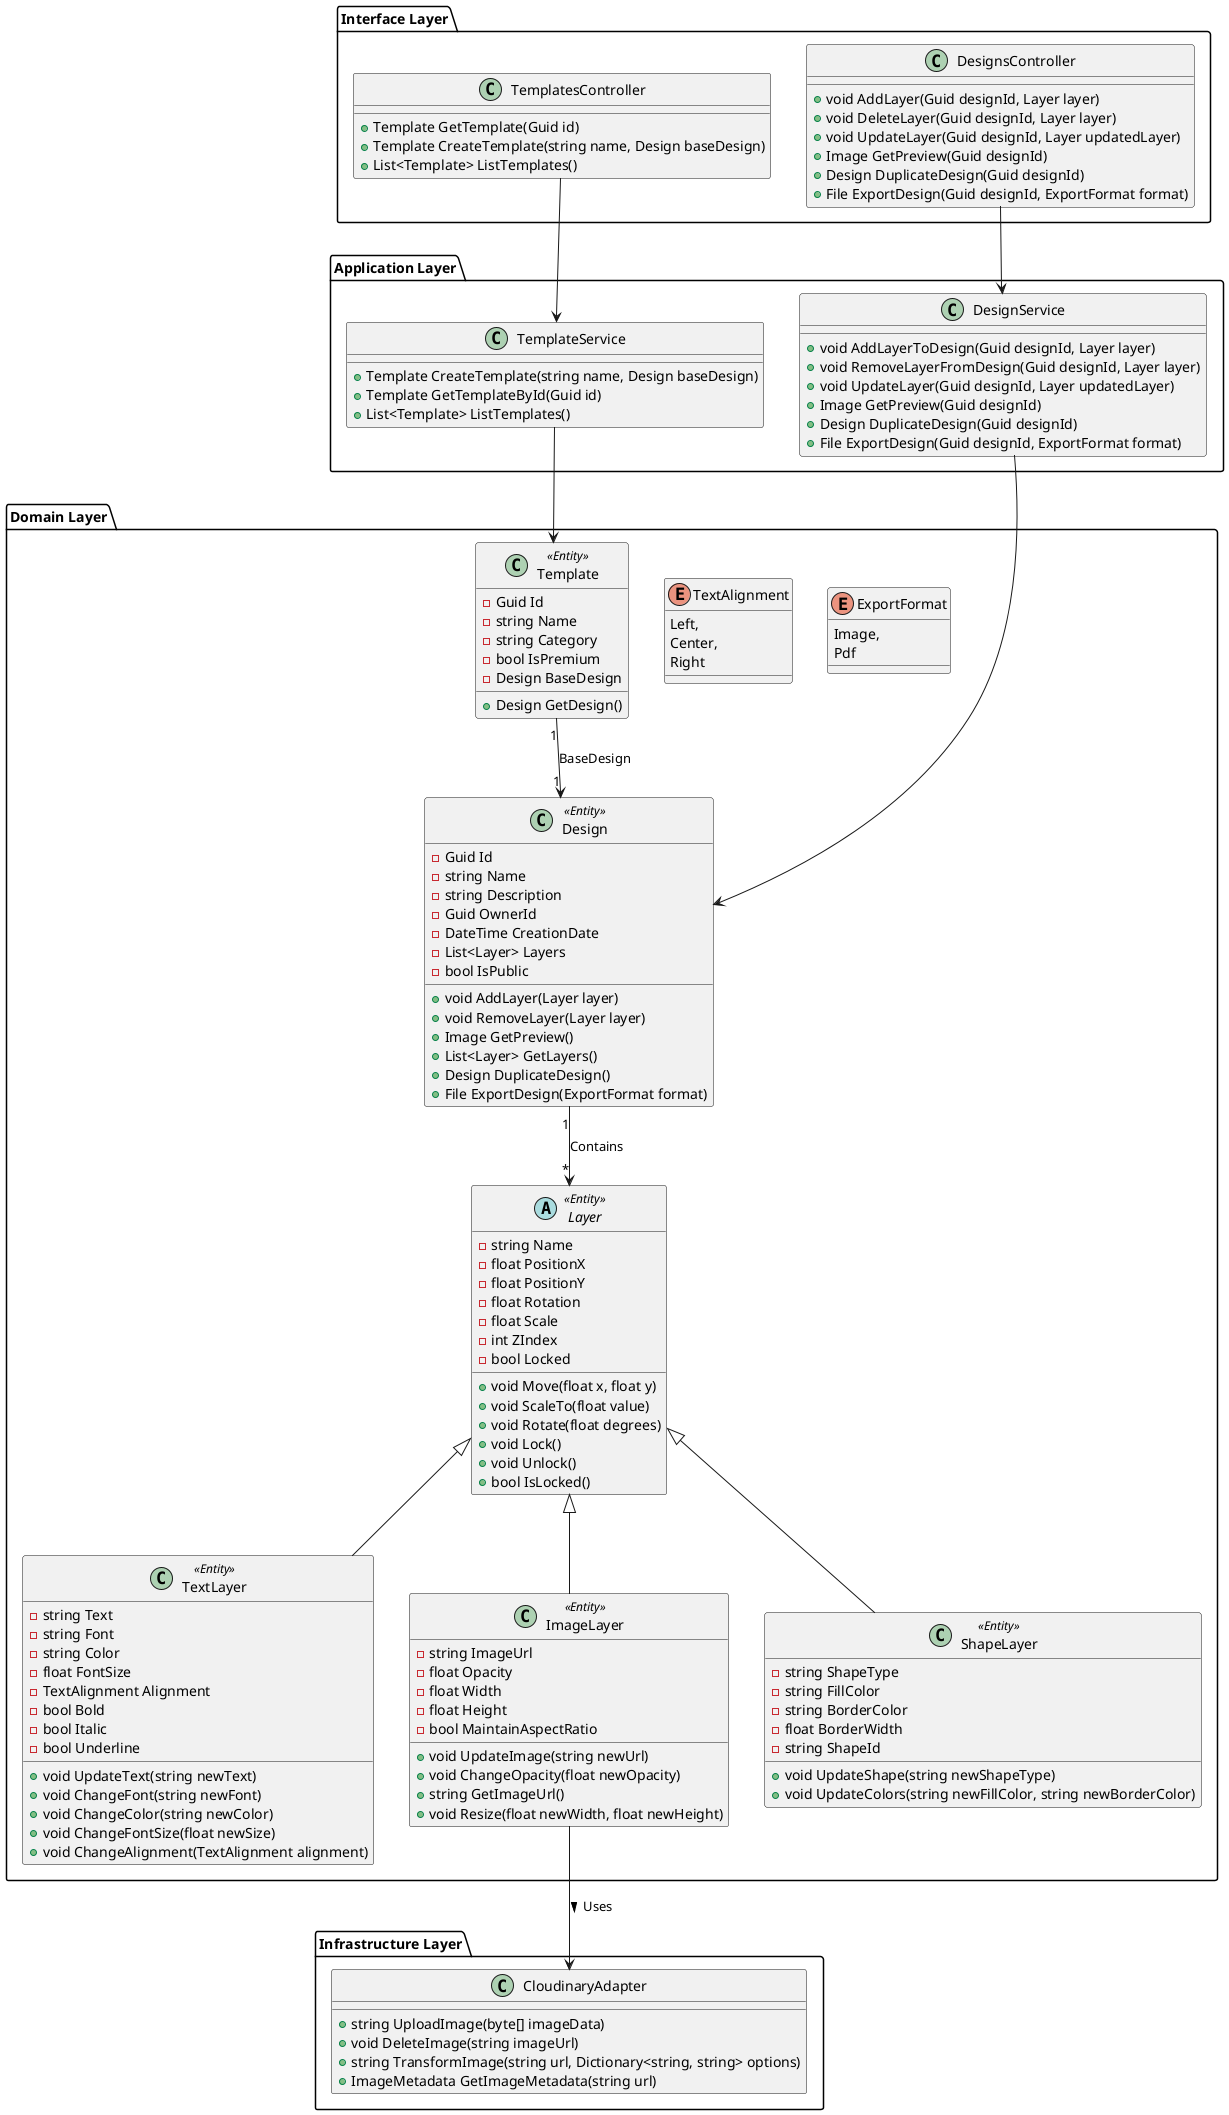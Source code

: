 @startuml
' =============================
' DOMAIN LAYER
' =============================
package "Domain Layer" {

  enum ExportFormat {
    Image,
    Pdf
  }

  enum TextAlignment {
    Left,
    Center,
    Right
  }

  class Design <<Entity>> {
    - Guid Id
    - string Name
    - string Description
    - Guid OwnerId
    - DateTime CreationDate
    - List<Layer> Layers
    - bool IsPublic
    + void AddLayer(Layer layer)
    + void RemoveLayer(Layer layer)
    + Image GetPreview()
    + List<Layer> GetLayers()
    + Design DuplicateDesign()
    + File ExportDesign(ExportFormat format)
  }

  abstract class Layer <<Entity>> {
    - string Name
    - float PositionX
    - float PositionY
    - float Rotation
    - float Scale
    - int ZIndex
    - bool Locked
    + void Move(float x, float y)
    + void ScaleTo(float value)
    + void Rotate(float degrees)
    + void Lock()
    + void Unlock()
    + bool IsLocked()
  }

  class TextLayer <<Entity>> extends Layer {
    - string Text
    - string Font
    - string Color
    - float FontSize
    - TextAlignment Alignment
    - bool Bold
    - bool Italic
    - bool Underline
    + void UpdateText(string newText)
    + void ChangeFont(string newFont)
    + void ChangeColor(string newColor)
    + void ChangeFontSize(float newSize)
    + void ChangeAlignment(TextAlignment alignment)
  }

  class ImageLayer <<Entity>> extends Layer {
    - string ImageUrl
    - float Opacity
    - float Width
    - float Height
    - bool MaintainAspectRatio
    + void UpdateImage(string newUrl)
    + void ChangeOpacity(float newOpacity)
    + string GetImageUrl()
    + void Resize(float newWidth, float newHeight)
  }

  class ShapeLayer <<Entity>> extends Layer {
    - string ShapeType
    - string FillColor
    - string BorderColor
    - float BorderWidth
    - string ShapeId
    + void UpdateShape(string newShapeType)
    + void UpdateColors(string newFillColor, string newBorderColor)
  }

  class Template <<Entity>> {
    - Guid Id
    - string Name
    - string Category
    - bool IsPremium
    - Design BaseDesign
    + Design GetDesign()
  }

  Template "1" --> "1" Design : BaseDesign
  Design "1" --> "*" Layer : Contains
}

' =============================
' APPLICATION LAYER
' =============================
package "Application Layer" {

  class TemplateService {
    + Template CreateTemplate(string name, Design baseDesign)
    + Template GetTemplateById(Guid id)
    + List<Template> ListTemplates()
  }

  class DesignService {
    + void AddLayerToDesign(Guid designId, Layer layer)
    + void RemoveLayerFromDesign(Guid designId, Layer layer)
    + void UpdateLayer(Guid designId, Layer updatedLayer)
    + Image GetPreview(Guid designId)
    + Design DuplicateDesign(Guid designId)
    + File ExportDesign(Guid designId, ExportFormat format)
  }

  TemplateService --> Template
  DesignService --> Design
}

' =============================
' INFRASTRUCTURE LAYER
' =============================
package "Infrastructure Layer" {

  class CloudinaryAdapter {
    + string UploadImage(byte[] imageData)
    + void DeleteImage(string imageUrl)
    + string TransformImage(string url, Dictionary<string, string> options)
    + ImageMetadata GetImageMetadata(string url)
  }

  ImageLayer --> CloudinaryAdapter : Uses >
}

' =============================
' INTERFACE LAYER
' =============================
package "Interface Layer" {

  class TemplatesController {
    + Template GetTemplate(Guid id)
    + Template CreateTemplate(string name, Design baseDesign)
    + List<Template> ListTemplates()
  }

  class DesignsController {
    + void AddLayer(Guid designId, Layer layer)
    + void DeleteLayer(Guid designId, Layer layer)
    + void UpdateLayer(Guid designId, Layer updatedLayer)
    + Image GetPreview(Guid designId)
    + Design DuplicateDesign(Guid designId)
    + File ExportDesign(Guid designId, ExportFormat format)
  }

  TemplatesController --> TemplateService
  DesignsController --> DesignService
}
@enduml